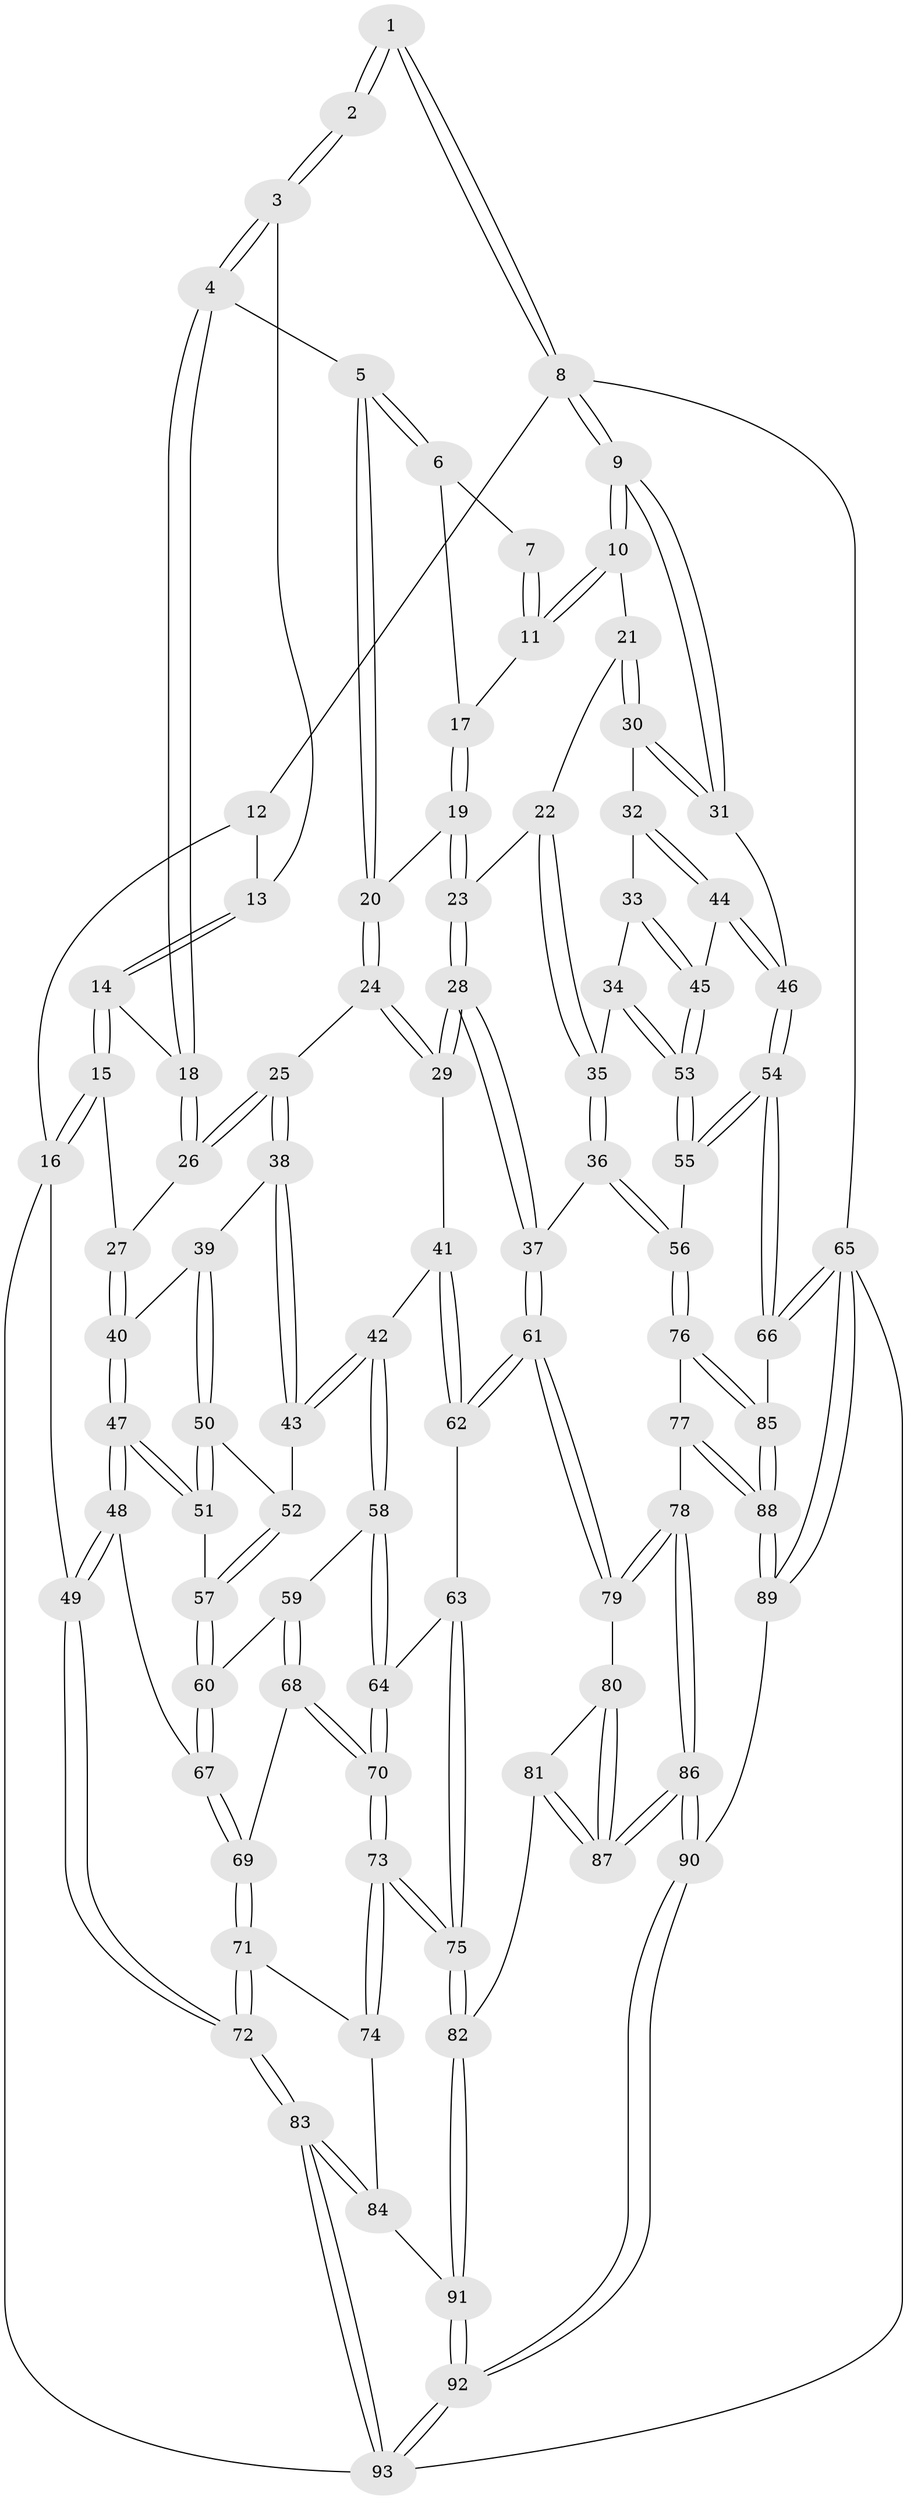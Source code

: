 // coarse degree distribution, {5: 0.5076923076923077, 4: 0.4, 3: 0.046153846153846156, 6: 0.046153846153846156}
// Generated by graph-tools (version 1.1) at 2025/52/02/27/25 19:52:40]
// undirected, 93 vertices, 229 edges
graph export_dot {
graph [start="1"]
  node [color=gray90,style=filled];
  1 [pos="+0.825282809286735+0"];
  2 [pos="+0.32311113235638134+0"];
  3 [pos="+0.33372786240274965+0"];
  4 [pos="+0.35737510355768515+0.06503177931781606"];
  5 [pos="+0.5298667499247439+0.17175276214797167"];
  6 [pos="+0.661609393389324+0.07190923152913177"];
  7 [pos="+0.8138794939815234+0"];
  8 [pos="+1+0"];
  9 [pos="+1+0"];
  10 [pos="+0.8896695904085241+0.2175506668775246"];
  11 [pos="+0.8370387710289487+0.17603996286497148"];
  12 [pos="+0.05686727374246173+0"];
  13 [pos="+0.07553335511574237+0.10543344318072996"];
  14 [pos="+0.061614483423647594+0.1328491920594794"];
  15 [pos="+0+0.2415720200485021"];
  16 [pos="+0+0.23560601088024516"];
  17 [pos="+0.7643761531319162+0.18804299261639532"];
  18 [pos="+0.26053583475177194+0.20962378866435338"];
  19 [pos="+0.6782048017815956+0.30004012513966843"];
  20 [pos="+0.5629640967353637+0.27521790746310176"];
  21 [pos="+0.912800655365138+0.325043121518936"];
  22 [pos="+0.773626028508938+0.37126014504833244"];
  23 [pos="+0.7578438894579679+0.37031185605352385"];
  24 [pos="+0.5184261737424383+0.35334613064193654"];
  25 [pos="+0.2992851088317104+0.38055011031566893"];
  26 [pos="+0.23364753091636437+0.33008918109335106"];
  27 [pos="+0.14497100146554767+0.3656581232719562"];
  28 [pos="+0.6494222787222703+0.5559673473036727"];
  29 [pos="+0.5479627337300342+0.5090450709673252"];
  30 [pos="+0.9905333519823483+0.3688207853866287"];
  31 [pos="+1+0.3764523377614413"];
  32 [pos="+0.9853050246814395+0.3782825042340928"];
  33 [pos="+0.9495908340203437+0.43167311718554924"];
  34 [pos="+0.8877997338539114+0.5138071482116005"];
  35 [pos="+0.8387978902618436+0.5322764039325881"];
  36 [pos="+0.7351547758857649+0.6846355841814674"];
  37 [pos="+0.7330743544871882+0.6839746471980312"];
  38 [pos="+0.3144442780541226+0.443326995960994"];
  39 [pos="+0.22028926191351275+0.5418044965098832"];
  40 [pos="+0.1229319052210407+0.46105349110383337"];
  41 [pos="+0.46851293874584904+0.558566086836896"];
  42 [pos="+0.4199421130269373+0.564433735665788"];
  43 [pos="+0.3555187241205068+0.5299602225578992"];
  44 [pos="+0.9727561184432271+0.5504605477892609"];
  45 [pos="+0.9589793807976839+0.5682134156645268"];
  46 [pos="+1+0.44116499458969133"];
  47 [pos="+0.02508622771561203+0.6374657785337317"];
  48 [pos="+0.012352631509617741+0.6476897708629678"];
  49 [pos="+0+0.7212850092717352"];
  50 [pos="+0.22458768520750397+0.56102785628471"];
  51 [pos="+0.1804429583850336+0.6217261234937586"];
  52 [pos="+0.3012281703893945+0.5758002718849139"];
  53 [pos="+0.9524060058196748+0.5795000990414338"];
  54 [pos="+1+0.736423315175337"];
  55 [pos="+0.974302345219147+0.677592405872555"];
  56 [pos="+0.772138718065187+0.7162302645063117"];
  57 [pos="+0.2696422795194091+0.6658280384448225"];
  58 [pos="+0.37038927578709574+0.7039969631798515"];
  59 [pos="+0.33310320387203357+0.705071594302949"];
  60 [pos="+0.281325357713002+0.6908871019937112"];
  61 [pos="+0.5485976282059494+0.7800566724118325"];
  62 [pos="+0.5227364178202136+0.7654661217721157"];
  63 [pos="+0.4886817167740524+0.7613251917112801"];
  64 [pos="+0.3915565358758362+0.7243574029600721"];
  65 [pos="+1+1"];
  66 [pos="+1+0.8960276642516165"];
  67 [pos="+0.21256081024504112+0.7678669354004216"];
  68 [pos="+0.30763840075180204+0.8070281104835748"];
  69 [pos="+0.21369677440056756+0.7764335448379868"];
  70 [pos="+0.34361570208013514+0.8593165139483492"];
  71 [pos="+0.20329911939741319+0.820064795588951"];
  72 [pos="+0+0.7268563712618562"];
  73 [pos="+0.3466240612763145+0.8762178873698029"];
  74 [pos="+0.20315119454168767+0.8218237892245132"];
  75 [pos="+0.34672053547411125+0.8764313616793042"];
  76 [pos="+0.7735428717219515+0.722211439093709"];
  77 [pos="+0.6745736465542751+0.9021557822639774"];
  78 [pos="+0.6048611987278251+0.8901965816503313"];
  79 [pos="+0.5479165410171339+0.7867914901141675"];
  80 [pos="+0.5156632802682521+0.8414415247041256"];
  81 [pos="+0.37325217964583984+0.908762605822001"];
  82 [pos="+0.35026277862254523+0.9014814079795649"];
  83 [pos="+0+0.87954431817663"];
  84 [pos="+0.18210192974242045+0.873649051062141"];
  85 [pos="+0.8502502467668084+0.8945590509205141"];
  86 [pos="+0.5675233994338529+1"];
  87 [pos="+0.49646529393990163+1"];
  88 [pos="+0.762911191020318+1"];
  89 [pos="+0.7282738386729558+1"];
  90 [pos="+0.5793950355235838+1"];
  91 [pos="+0.24837648590233105+0.9967883905231015"];
  92 [pos="+0.16709798946317062+1"];
  93 [pos="+0+1"];
  1 -- 2;
  1 -- 2;
  1 -- 8;
  1 -- 8;
  2 -- 3;
  2 -- 3;
  3 -- 4;
  3 -- 4;
  3 -- 13;
  4 -- 5;
  4 -- 18;
  4 -- 18;
  5 -- 6;
  5 -- 6;
  5 -- 20;
  5 -- 20;
  6 -- 7;
  6 -- 17;
  7 -- 11;
  7 -- 11;
  8 -- 9;
  8 -- 9;
  8 -- 12;
  8 -- 65;
  9 -- 10;
  9 -- 10;
  9 -- 31;
  9 -- 31;
  10 -- 11;
  10 -- 11;
  10 -- 21;
  11 -- 17;
  12 -- 13;
  12 -- 16;
  13 -- 14;
  13 -- 14;
  14 -- 15;
  14 -- 15;
  14 -- 18;
  15 -- 16;
  15 -- 16;
  15 -- 27;
  16 -- 49;
  16 -- 93;
  17 -- 19;
  17 -- 19;
  18 -- 26;
  18 -- 26;
  19 -- 20;
  19 -- 23;
  19 -- 23;
  20 -- 24;
  20 -- 24;
  21 -- 22;
  21 -- 30;
  21 -- 30;
  22 -- 23;
  22 -- 35;
  22 -- 35;
  23 -- 28;
  23 -- 28;
  24 -- 25;
  24 -- 29;
  24 -- 29;
  25 -- 26;
  25 -- 26;
  25 -- 38;
  25 -- 38;
  26 -- 27;
  27 -- 40;
  27 -- 40;
  28 -- 29;
  28 -- 29;
  28 -- 37;
  28 -- 37;
  29 -- 41;
  30 -- 31;
  30 -- 31;
  30 -- 32;
  31 -- 46;
  32 -- 33;
  32 -- 44;
  32 -- 44;
  33 -- 34;
  33 -- 45;
  33 -- 45;
  34 -- 35;
  34 -- 53;
  34 -- 53;
  35 -- 36;
  35 -- 36;
  36 -- 37;
  36 -- 56;
  36 -- 56;
  37 -- 61;
  37 -- 61;
  38 -- 39;
  38 -- 43;
  38 -- 43;
  39 -- 40;
  39 -- 50;
  39 -- 50;
  40 -- 47;
  40 -- 47;
  41 -- 42;
  41 -- 62;
  41 -- 62;
  42 -- 43;
  42 -- 43;
  42 -- 58;
  42 -- 58;
  43 -- 52;
  44 -- 45;
  44 -- 46;
  44 -- 46;
  45 -- 53;
  45 -- 53;
  46 -- 54;
  46 -- 54;
  47 -- 48;
  47 -- 48;
  47 -- 51;
  47 -- 51;
  48 -- 49;
  48 -- 49;
  48 -- 67;
  49 -- 72;
  49 -- 72;
  50 -- 51;
  50 -- 51;
  50 -- 52;
  51 -- 57;
  52 -- 57;
  52 -- 57;
  53 -- 55;
  53 -- 55;
  54 -- 55;
  54 -- 55;
  54 -- 66;
  54 -- 66;
  55 -- 56;
  56 -- 76;
  56 -- 76;
  57 -- 60;
  57 -- 60;
  58 -- 59;
  58 -- 64;
  58 -- 64;
  59 -- 60;
  59 -- 68;
  59 -- 68;
  60 -- 67;
  60 -- 67;
  61 -- 62;
  61 -- 62;
  61 -- 79;
  61 -- 79;
  62 -- 63;
  63 -- 64;
  63 -- 75;
  63 -- 75;
  64 -- 70;
  64 -- 70;
  65 -- 66;
  65 -- 66;
  65 -- 89;
  65 -- 89;
  65 -- 93;
  66 -- 85;
  67 -- 69;
  67 -- 69;
  68 -- 69;
  68 -- 70;
  68 -- 70;
  69 -- 71;
  69 -- 71;
  70 -- 73;
  70 -- 73;
  71 -- 72;
  71 -- 72;
  71 -- 74;
  72 -- 83;
  72 -- 83;
  73 -- 74;
  73 -- 74;
  73 -- 75;
  73 -- 75;
  74 -- 84;
  75 -- 82;
  75 -- 82;
  76 -- 77;
  76 -- 85;
  76 -- 85;
  77 -- 78;
  77 -- 88;
  77 -- 88;
  78 -- 79;
  78 -- 79;
  78 -- 86;
  78 -- 86;
  79 -- 80;
  80 -- 81;
  80 -- 87;
  80 -- 87;
  81 -- 82;
  81 -- 87;
  81 -- 87;
  82 -- 91;
  82 -- 91;
  83 -- 84;
  83 -- 84;
  83 -- 93;
  83 -- 93;
  84 -- 91;
  85 -- 88;
  85 -- 88;
  86 -- 87;
  86 -- 87;
  86 -- 90;
  86 -- 90;
  88 -- 89;
  88 -- 89;
  89 -- 90;
  90 -- 92;
  90 -- 92;
  91 -- 92;
  91 -- 92;
  92 -- 93;
  92 -- 93;
}
